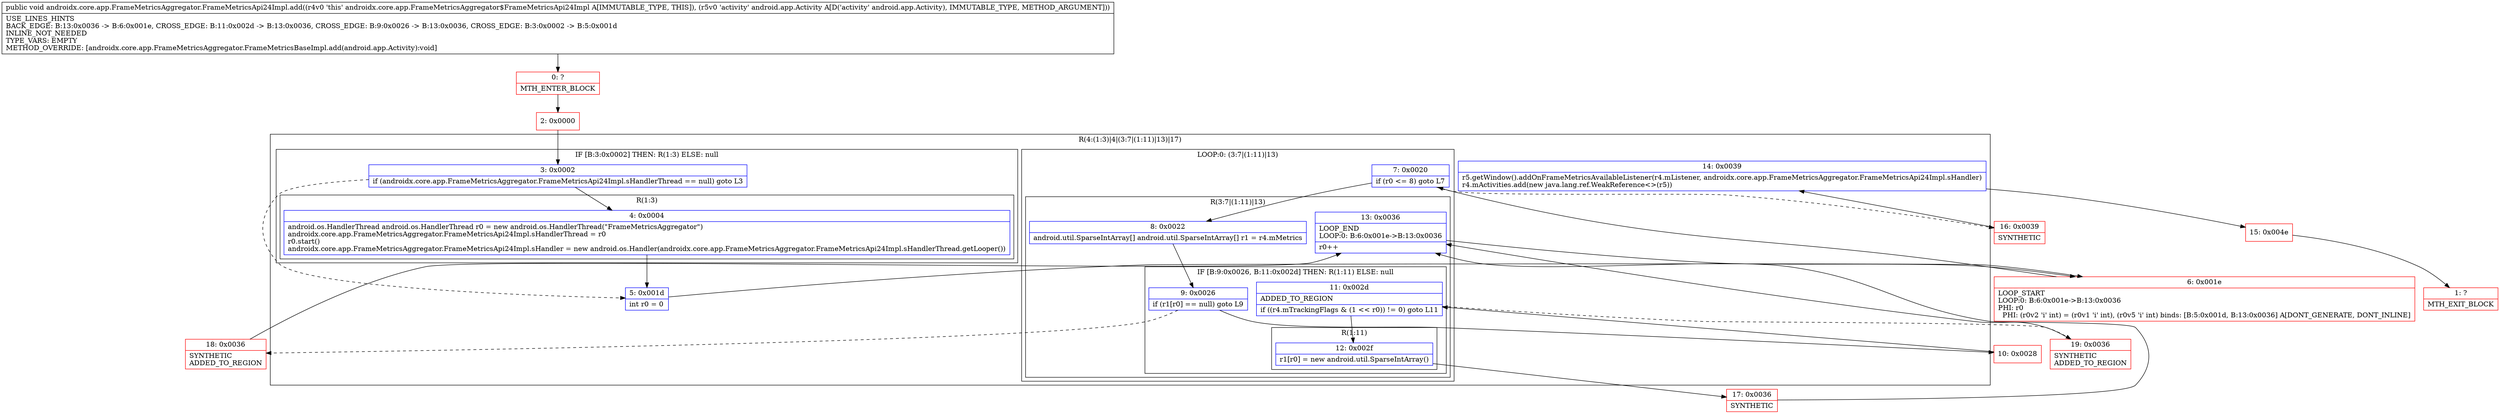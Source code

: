 digraph "CFG forandroidx.core.app.FrameMetricsAggregator.FrameMetricsApi24Impl.add(Landroid\/app\/Activity;)V" {
subgraph cluster_Region_1312575032 {
label = "R(4:(1:3)|4|(3:7|(1:11)|13)|17)";
node [shape=record,color=blue];
subgraph cluster_IfRegion_1748240405 {
label = "IF [B:3:0x0002] THEN: R(1:3) ELSE: null";
node [shape=record,color=blue];
Node_3 [shape=record,label="{3\:\ 0x0002|if (androidx.core.app.FrameMetricsAggregator.FrameMetricsApi24Impl.sHandlerThread == null) goto L3\l}"];
subgraph cluster_Region_77354019 {
label = "R(1:3)";
node [shape=record,color=blue];
Node_4 [shape=record,label="{4\:\ 0x0004|android.os.HandlerThread android.os.HandlerThread r0 = new android.os.HandlerThread(\"FrameMetricsAggregator\")\landroidx.core.app.FrameMetricsAggregator.FrameMetricsApi24Impl.sHandlerThread = r0\lr0.start()\landroidx.core.app.FrameMetricsAggregator.FrameMetricsApi24Impl.sHandler = new android.os.Handler(androidx.core.app.FrameMetricsAggregator.FrameMetricsApi24Impl.sHandlerThread.getLooper())\l}"];
}
}
Node_5 [shape=record,label="{5\:\ 0x001d|int r0 = 0\l}"];
subgraph cluster_LoopRegion_667278053 {
label = "LOOP:0: (3:7|(1:11)|13)";
node [shape=record,color=blue];
Node_7 [shape=record,label="{7\:\ 0x0020|if (r0 \<= 8) goto L7\l}"];
subgraph cluster_Region_2043883209 {
label = "R(3:7|(1:11)|13)";
node [shape=record,color=blue];
Node_8 [shape=record,label="{8\:\ 0x0022|android.util.SparseIntArray[] android.util.SparseIntArray[] r1 = r4.mMetrics\l}"];
subgraph cluster_IfRegion_568746526 {
label = "IF [B:9:0x0026, B:11:0x002d] THEN: R(1:11) ELSE: null";
node [shape=record,color=blue];
Node_9 [shape=record,label="{9\:\ 0x0026|if (r1[r0] == null) goto L9\l}"];
Node_11 [shape=record,label="{11\:\ 0x002d|ADDED_TO_REGION\l|if ((r4.mTrackingFlags & (1 \<\< r0)) != 0) goto L11\l}"];
subgraph cluster_Region_218604948 {
label = "R(1:11)";
node [shape=record,color=blue];
Node_12 [shape=record,label="{12\:\ 0x002f|r1[r0] = new android.util.SparseIntArray()\l}"];
}
}
Node_13 [shape=record,label="{13\:\ 0x0036|LOOP_END\lLOOP:0: B:6:0x001e\-\>B:13:0x0036\l|r0++\l}"];
}
}
Node_14 [shape=record,label="{14\:\ 0x0039|r5.getWindow().addOnFrameMetricsAvailableListener(r4.mListener, androidx.core.app.FrameMetricsAggregator.FrameMetricsApi24Impl.sHandler)\lr4.mActivities.add(new java.lang.ref.WeakReference\<\>(r5))\l}"];
}
Node_0 [shape=record,color=red,label="{0\:\ ?|MTH_ENTER_BLOCK\l}"];
Node_2 [shape=record,color=red,label="{2\:\ 0x0000}"];
Node_6 [shape=record,color=red,label="{6\:\ 0x001e|LOOP_START\lLOOP:0: B:6:0x001e\-\>B:13:0x0036\lPHI: r0 \l  PHI: (r0v2 'i' int) = (r0v1 'i' int), (r0v5 'i' int) binds: [B:5:0x001d, B:13:0x0036] A[DONT_GENERATE, DONT_INLINE]\l}"];
Node_10 [shape=record,color=red,label="{10\:\ 0x0028}"];
Node_17 [shape=record,color=red,label="{17\:\ 0x0036|SYNTHETIC\l}"];
Node_19 [shape=record,color=red,label="{19\:\ 0x0036|SYNTHETIC\lADDED_TO_REGION\l}"];
Node_18 [shape=record,color=red,label="{18\:\ 0x0036|SYNTHETIC\lADDED_TO_REGION\l}"];
Node_16 [shape=record,color=red,label="{16\:\ 0x0039|SYNTHETIC\l}"];
Node_15 [shape=record,color=red,label="{15\:\ 0x004e}"];
Node_1 [shape=record,color=red,label="{1\:\ ?|MTH_EXIT_BLOCK\l}"];
MethodNode[shape=record,label="{public void androidx.core.app.FrameMetricsAggregator.FrameMetricsApi24Impl.add((r4v0 'this' androidx.core.app.FrameMetricsAggregator$FrameMetricsApi24Impl A[IMMUTABLE_TYPE, THIS]), (r5v0 'activity' android.app.Activity A[D('activity' android.app.Activity), IMMUTABLE_TYPE, METHOD_ARGUMENT]))  | USE_LINES_HINTS\lBACK_EDGE: B:13:0x0036 \-\> B:6:0x001e, CROSS_EDGE: B:11:0x002d \-\> B:13:0x0036, CROSS_EDGE: B:9:0x0026 \-\> B:13:0x0036, CROSS_EDGE: B:3:0x0002 \-\> B:5:0x001d\lINLINE_NOT_NEEDED\lTYPE_VARS: EMPTY\lMETHOD_OVERRIDE: [androidx.core.app.FrameMetricsAggregator.FrameMetricsBaseImpl.add(android.app.Activity):void]\l}"];
MethodNode -> Node_0;Node_3 -> Node_4;
Node_3 -> Node_5[style=dashed];
Node_4 -> Node_5;
Node_5 -> Node_6;
Node_7 -> Node_8;
Node_7 -> Node_16[style=dashed];
Node_8 -> Node_9;
Node_9 -> Node_10;
Node_9 -> Node_18[style=dashed];
Node_11 -> Node_12;
Node_11 -> Node_19[style=dashed];
Node_12 -> Node_17;
Node_13 -> Node_6;
Node_14 -> Node_15;
Node_0 -> Node_2;
Node_2 -> Node_3;
Node_6 -> Node_7;
Node_10 -> Node_11;
Node_17 -> Node_13;
Node_19 -> Node_13;
Node_18 -> Node_13;
Node_16 -> Node_14;
Node_15 -> Node_1;
}

